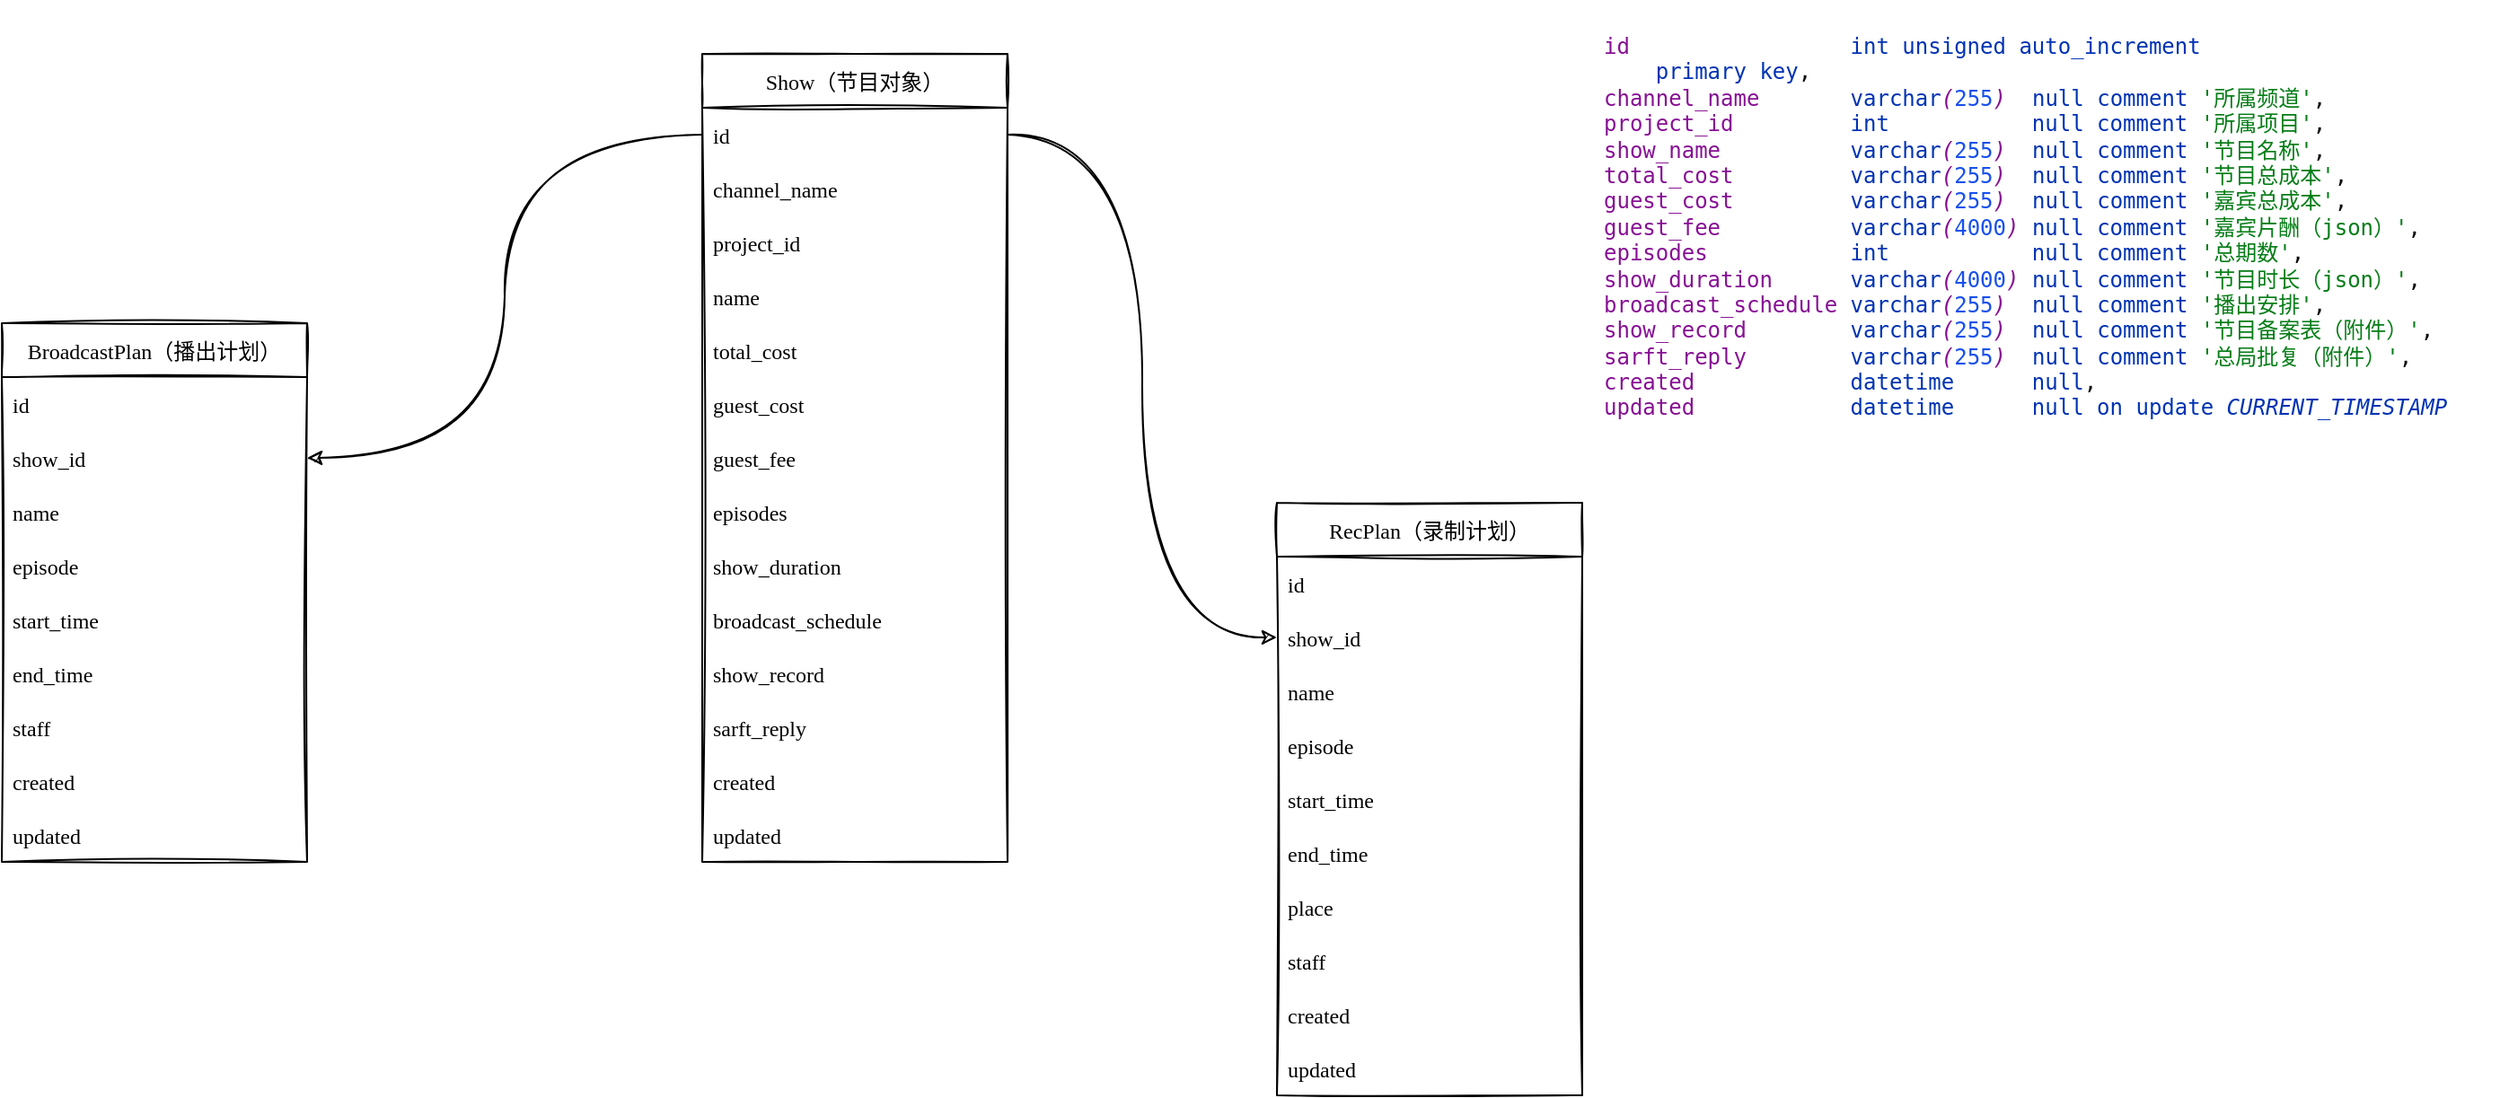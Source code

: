 <mxfile version="16.5.3" type="github">
  <diagram id="qeYEySQ6WYwCkoiApSsx" name="第 1 页">
    <mxGraphModel dx="899" dy="589" grid="1" gridSize="10" guides="1" tooltips="1" connect="1" arrows="1" fold="1" page="1" pageScale="1" pageWidth="827" pageHeight="1169" math="0" shadow="0">
      <root>
        <mxCell id="0" />
        <mxCell id="1" parent="0" />
        <mxCell id="CvzOd15_7W6yQIFkIitd-2" value="Show（节目对象）" style="swimlane;fontStyle=0;childLayout=stackLayout;horizontal=1;startSize=30;horizontalStack=0;resizeParent=1;resizeParentMax=0;resizeLast=0;collapsible=1;marginBottom=0;rounded=0;sketch=1;shadow=0;glass=0;swimlaneLine=1;fontFamily=Comic Sans MS;" vertex="1" parent="1">
          <mxGeometry x="520" y="40" width="170" height="450" as="geometry">
            <mxRectangle x="240" y="200" width="50" height="30" as="alternateBounds" />
          </mxGeometry>
        </mxCell>
        <mxCell id="CvzOd15_7W6yQIFkIitd-3" value="id" style="text;strokeColor=none;fillColor=none;align=left;verticalAlign=middle;spacingLeft=4;spacingRight=4;overflow=hidden;points=[[0,0.5],[1,0.5]];portConstraint=eastwest;rotatable=0;rounded=0;sketch=1;fontFamily=Comic Sans MS;" vertex="1" parent="CvzOd15_7W6yQIFkIitd-2">
          <mxGeometry y="30" width="170" height="30" as="geometry" />
        </mxCell>
        <mxCell id="CvzOd15_7W6yQIFkIitd-4" value="channel_name" style="text;strokeColor=none;fillColor=none;align=left;verticalAlign=middle;spacingLeft=4;spacingRight=4;overflow=hidden;points=[[0,0.5],[1,0.5]];portConstraint=eastwest;rotatable=0;rounded=0;sketch=1;fontFamily=Comic Sans MS;" vertex="1" parent="CvzOd15_7W6yQIFkIitd-2">
          <mxGeometry y="60" width="170" height="30" as="geometry" />
        </mxCell>
        <mxCell id="CvzOd15_7W6yQIFkIitd-55" value="project_id" style="text;strokeColor=none;fillColor=none;align=left;verticalAlign=middle;spacingLeft=4;spacingRight=4;overflow=hidden;points=[[0,0.5],[1,0.5]];portConstraint=eastwest;rotatable=0;rounded=0;sketch=1;fontFamily=Comic Sans MS;" vertex="1" parent="CvzOd15_7W6yQIFkIitd-2">
          <mxGeometry y="90" width="170" height="30" as="geometry" />
        </mxCell>
        <mxCell id="CvzOd15_7W6yQIFkIitd-5" value="name" style="text;strokeColor=none;fillColor=none;align=left;verticalAlign=middle;spacingLeft=4;spacingRight=4;overflow=hidden;points=[[0,0.5],[1,0.5]];portConstraint=eastwest;rotatable=0;rounded=0;sketch=1;fontFamily=Comic Sans MS;" vertex="1" parent="CvzOd15_7W6yQIFkIitd-2">
          <mxGeometry y="120" width="170" height="30" as="geometry" />
        </mxCell>
        <mxCell id="CvzOd15_7W6yQIFkIitd-17" value="total_cost" style="text;strokeColor=none;fillColor=none;align=left;verticalAlign=middle;spacingLeft=4;spacingRight=4;overflow=hidden;points=[[0,0.5],[1,0.5]];portConstraint=eastwest;rotatable=0;rounded=0;sketch=1;fontFamily=Comic Sans MS;" vertex="1" parent="CvzOd15_7W6yQIFkIitd-2">
          <mxGeometry y="150" width="170" height="30" as="geometry" />
        </mxCell>
        <mxCell id="CvzOd15_7W6yQIFkIitd-19" value="guest_cost" style="text;strokeColor=none;fillColor=none;align=left;verticalAlign=middle;spacingLeft=4;spacingRight=4;overflow=hidden;points=[[0,0.5],[1,0.5]];portConstraint=eastwest;rotatable=0;rounded=0;sketch=1;fontFamily=Comic Sans MS;" vertex="1" parent="CvzOd15_7W6yQIFkIitd-2">
          <mxGeometry y="180" width="170" height="30" as="geometry" />
        </mxCell>
        <mxCell id="CvzOd15_7W6yQIFkIitd-20" value="guest_fee" style="text;strokeColor=none;fillColor=none;align=left;verticalAlign=middle;spacingLeft=4;spacingRight=4;overflow=hidden;points=[[0,0.5],[1,0.5]];portConstraint=eastwest;rotatable=0;rounded=0;sketch=1;fontFamily=Comic Sans MS;" vertex="1" parent="CvzOd15_7W6yQIFkIitd-2">
          <mxGeometry y="210" width="170" height="30" as="geometry" />
        </mxCell>
        <mxCell id="CvzOd15_7W6yQIFkIitd-21" value="episodes" style="text;strokeColor=none;fillColor=none;align=left;verticalAlign=middle;spacingLeft=4;spacingRight=4;overflow=hidden;points=[[0,0.5],[1,0.5]];portConstraint=eastwest;rotatable=0;rounded=0;sketch=1;fontFamily=Comic Sans MS;" vertex="1" parent="CvzOd15_7W6yQIFkIitd-2">
          <mxGeometry y="240" width="170" height="30" as="geometry" />
        </mxCell>
        <mxCell id="CvzOd15_7W6yQIFkIitd-22" value="show_duration" style="text;strokeColor=none;fillColor=none;align=left;verticalAlign=middle;spacingLeft=4;spacingRight=4;overflow=hidden;points=[[0,0.5],[1,0.5]];portConstraint=eastwest;rotatable=0;rounded=0;sketch=1;fontFamily=Comic Sans MS;" vertex="1" parent="CvzOd15_7W6yQIFkIitd-2">
          <mxGeometry y="270" width="170" height="30" as="geometry" />
        </mxCell>
        <mxCell id="CvzOd15_7W6yQIFkIitd-23" value="broadcast_schedule" style="text;strokeColor=none;fillColor=none;align=left;verticalAlign=middle;spacingLeft=4;spacingRight=4;overflow=hidden;points=[[0,0.5],[1,0.5]];portConstraint=eastwest;rotatable=0;rounded=0;sketch=1;fontFamily=Comic Sans MS;" vertex="1" parent="CvzOd15_7W6yQIFkIitd-2">
          <mxGeometry y="300" width="170" height="30" as="geometry" />
        </mxCell>
        <mxCell id="CvzOd15_7W6yQIFkIitd-24" value="show_record" style="text;strokeColor=none;fillColor=none;align=left;verticalAlign=middle;spacingLeft=4;spacingRight=4;overflow=hidden;points=[[0,0.5],[1,0.5]];portConstraint=eastwest;rotatable=0;rounded=0;sketch=1;fontFamily=Comic Sans MS;" vertex="1" parent="CvzOd15_7W6yQIFkIitd-2">
          <mxGeometry y="330" width="170" height="30" as="geometry" />
        </mxCell>
        <mxCell id="CvzOd15_7W6yQIFkIitd-25" value="sarft_reply" style="text;strokeColor=none;fillColor=none;align=left;verticalAlign=middle;spacingLeft=4;spacingRight=4;overflow=hidden;points=[[0,0.5],[1,0.5]];portConstraint=eastwest;rotatable=0;rounded=0;sketch=1;fontFamily=Comic Sans MS;" vertex="1" parent="CvzOd15_7W6yQIFkIitd-2">
          <mxGeometry y="360" width="170" height="30" as="geometry" />
        </mxCell>
        <mxCell id="CvzOd15_7W6yQIFkIitd-26" value="created" style="text;strokeColor=none;fillColor=none;align=left;verticalAlign=middle;spacingLeft=4;spacingRight=4;overflow=hidden;points=[[0,0.5],[1,0.5]];portConstraint=eastwest;rotatable=0;rounded=0;sketch=1;fontFamily=Comic Sans MS;" vertex="1" parent="CvzOd15_7W6yQIFkIitd-2">
          <mxGeometry y="390" width="170" height="30" as="geometry" />
        </mxCell>
        <mxCell id="CvzOd15_7W6yQIFkIitd-27" value="updated" style="text;strokeColor=none;fillColor=none;align=left;verticalAlign=middle;spacingLeft=4;spacingRight=4;overflow=hidden;points=[[0,0.5],[1,0.5]];portConstraint=eastwest;rotatable=0;rounded=0;sketch=1;fontFamily=Comic Sans MS;" vertex="1" parent="CvzOd15_7W6yQIFkIitd-2">
          <mxGeometry y="420" width="170" height="30" as="geometry" />
        </mxCell>
        <mxCell id="CvzOd15_7W6yQIFkIitd-29" value="RecPlan（录制计划）" style="swimlane;fontStyle=0;childLayout=stackLayout;horizontal=1;startSize=30;horizontalStack=0;resizeParent=1;resizeParentMax=0;resizeLast=0;collapsible=1;marginBottom=0;rounded=0;sketch=1;fontFamily=Comic Sans MS;" vertex="1" parent="1">
          <mxGeometry x="840" y="290" width="170" height="330" as="geometry">
            <mxRectangle x="240" y="200" width="50" height="30" as="alternateBounds" />
          </mxGeometry>
        </mxCell>
        <mxCell id="CvzOd15_7W6yQIFkIitd-30" value="id" style="text;strokeColor=none;fillColor=none;align=left;verticalAlign=middle;spacingLeft=4;spacingRight=4;overflow=hidden;points=[[0,0.5],[1,0.5]];portConstraint=eastwest;rotatable=0;rounded=0;sketch=1;fontFamily=Comic Sans MS;" vertex="1" parent="CvzOd15_7W6yQIFkIitd-29">
          <mxGeometry y="30" width="170" height="30" as="geometry" />
        </mxCell>
        <mxCell id="CvzOd15_7W6yQIFkIitd-31" value="show_id" style="text;strokeColor=none;fillColor=none;align=left;verticalAlign=middle;spacingLeft=4;spacingRight=4;overflow=hidden;points=[[0,0.5],[1,0.5]];portConstraint=eastwest;rotatable=0;rounded=0;sketch=1;fontFamily=Comic Sans MS;" vertex="1" parent="CvzOd15_7W6yQIFkIitd-29">
          <mxGeometry y="60" width="170" height="30" as="geometry" />
        </mxCell>
        <mxCell id="CvzOd15_7W6yQIFkIitd-33" value="name" style="text;strokeColor=none;fillColor=none;align=left;verticalAlign=middle;spacingLeft=4;spacingRight=4;overflow=hidden;points=[[0,0.5],[1,0.5]];portConstraint=eastwest;rotatable=0;rounded=0;sketch=1;fontFamily=Comic Sans MS;" vertex="1" parent="CvzOd15_7W6yQIFkIitd-29">
          <mxGeometry y="90" width="170" height="30" as="geometry" />
        </mxCell>
        <mxCell id="CvzOd15_7W6yQIFkIitd-32" value="episode" style="text;strokeColor=none;fillColor=none;align=left;verticalAlign=middle;spacingLeft=4;spacingRight=4;overflow=hidden;points=[[0,0.5],[1,0.5]];portConstraint=eastwest;rotatable=0;rounded=0;sketch=1;fontFamily=Comic Sans MS;" vertex="1" parent="CvzOd15_7W6yQIFkIitd-29">
          <mxGeometry y="120" width="170" height="30" as="geometry" />
        </mxCell>
        <mxCell id="CvzOd15_7W6yQIFkIitd-34" value="start_time" style="text;strokeColor=none;fillColor=none;align=left;verticalAlign=middle;spacingLeft=4;spacingRight=4;overflow=hidden;points=[[0,0.5],[1,0.5]];portConstraint=eastwest;rotatable=0;rounded=0;sketch=1;fontFamily=Comic Sans MS;" vertex="1" parent="CvzOd15_7W6yQIFkIitd-29">
          <mxGeometry y="150" width="170" height="30" as="geometry" />
        </mxCell>
        <mxCell id="CvzOd15_7W6yQIFkIitd-35" value="end_time" style="text;strokeColor=none;fillColor=none;align=left;verticalAlign=middle;spacingLeft=4;spacingRight=4;overflow=hidden;points=[[0,0.5],[1,0.5]];portConstraint=eastwest;rotatable=0;rounded=0;sketch=1;fontFamily=Comic Sans MS;" vertex="1" parent="CvzOd15_7W6yQIFkIitd-29">
          <mxGeometry y="180" width="170" height="30" as="geometry" />
        </mxCell>
        <mxCell id="CvzOd15_7W6yQIFkIitd-36" value="place" style="text;strokeColor=none;fillColor=none;align=left;verticalAlign=middle;spacingLeft=4;spacingRight=4;overflow=hidden;points=[[0,0.5],[1,0.5]];portConstraint=eastwest;rotatable=0;rounded=0;sketch=1;fontFamily=Comic Sans MS;" vertex="1" parent="CvzOd15_7W6yQIFkIitd-29">
          <mxGeometry y="210" width="170" height="30" as="geometry" />
        </mxCell>
        <mxCell id="CvzOd15_7W6yQIFkIitd-37" value="staff" style="text;strokeColor=none;fillColor=none;align=left;verticalAlign=middle;spacingLeft=4;spacingRight=4;overflow=hidden;points=[[0,0.5],[1,0.5]];portConstraint=eastwest;rotatable=0;rounded=0;sketch=1;fontFamily=Comic Sans MS;" vertex="1" parent="CvzOd15_7W6yQIFkIitd-29">
          <mxGeometry y="240" width="170" height="30" as="geometry" />
        </mxCell>
        <mxCell id="CvzOd15_7W6yQIFkIitd-41" value="created" style="text;strokeColor=none;fillColor=none;align=left;verticalAlign=middle;spacingLeft=4;spacingRight=4;overflow=hidden;points=[[0,0.5],[1,0.5]];portConstraint=eastwest;rotatable=0;rounded=0;sketch=1;fontFamily=Comic Sans MS;" vertex="1" parent="CvzOd15_7W6yQIFkIitd-29">
          <mxGeometry y="270" width="170" height="30" as="geometry" />
        </mxCell>
        <mxCell id="CvzOd15_7W6yQIFkIitd-42" value="updated" style="text;strokeColor=none;fillColor=none;align=left;verticalAlign=middle;spacingLeft=4;spacingRight=4;overflow=hidden;points=[[0,0.5],[1,0.5]];portConstraint=eastwest;rotatable=0;rounded=0;sketch=1;fontFamily=Comic Sans MS;" vertex="1" parent="CvzOd15_7W6yQIFkIitd-29">
          <mxGeometry y="300" width="170" height="30" as="geometry" />
        </mxCell>
        <mxCell id="CvzOd15_7W6yQIFkIitd-43" value="BroadcastPlan（播出计划）" style="swimlane;fontStyle=0;childLayout=stackLayout;horizontal=1;startSize=30;horizontalStack=0;resizeParent=1;resizeParentMax=0;resizeLast=0;collapsible=1;marginBottom=0;rounded=0;sketch=1;fontFamily=Comic Sans MS;" vertex="1" parent="1">
          <mxGeometry x="130" y="190" width="170" height="300" as="geometry">
            <mxRectangle x="240" y="200" width="50" height="30" as="alternateBounds" />
          </mxGeometry>
        </mxCell>
        <mxCell id="CvzOd15_7W6yQIFkIitd-44" value="id" style="text;strokeColor=none;fillColor=none;align=left;verticalAlign=middle;spacingLeft=4;spacingRight=4;overflow=hidden;points=[[0,0.5],[1,0.5]];portConstraint=eastwest;rotatable=0;rounded=0;sketch=1;fontFamily=Comic Sans MS;" vertex="1" parent="CvzOd15_7W6yQIFkIitd-43">
          <mxGeometry y="30" width="170" height="30" as="geometry" />
        </mxCell>
        <mxCell id="CvzOd15_7W6yQIFkIitd-45" value="show_id" style="text;strokeColor=none;fillColor=none;align=left;verticalAlign=middle;spacingLeft=4;spacingRight=4;overflow=hidden;points=[[0,0.5],[1,0.5]];portConstraint=eastwest;rotatable=0;rounded=0;sketch=1;fontFamily=Comic Sans MS;" vertex="1" parent="CvzOd15_7W6yQIFkIitd-43">
          <mxGeometry y="60" width="170" height="30" as="geometry" />
        </mxCell>
        <mxCell id="CvzOd15_7W6yQIFkIitd-46" value="name" style="text;strokeColor=none;fillColor=none;align=left;verticalAlign=middle;spacingLeft=4;spacingRight=4;overflow=hidden;points=[[0,0.5],[1,0.5]];portConstraint=eastwest;rotatable=0;rounded=0;sketch=1;fontFamily=Comic Sans MS;" vertex="1" parent="CvzOd15_7W6yQIFkIitd-43">
          <mxGeometry y="90" width="170" height="30" as="geometry" />
        </mxCell>
        <mxCell id="CvzOd15_7W6yQIFkIitd-47" value="episode" style="text;strokeColor=none;fillColor=none;align=left;verticalAlign=middle;spacingLeft=4;spacingRight=4;overflow=hidden;points=[[0,0.5],[1,0.5]];portConstraint=eastwest;rotatable=0;rounded=0;sketch=1;fontFamily=Comic Sans MS;" vertex="1" parent="CvzOd15_7W6yQIFkIitd-43">
          <mxGeometry y="120" width="170" height="30" as="geometry" />
        </mxCell>
        <mxCell id="CvzOd15_7W6yQIFkIitd-48" value="start_time" style="text;strokeColor=none;fillColor=none;align=left;verticalAlign=middle;spacingLeft=4;spacingRight=4;overflow=hidden;points=[[0,0.5],[1,0.5]];portConstraint=eastwest;rotatable=0;rounded=0;sketch=1;fontFamily=Comic Sans MS;" vertex="1" parent="CvzOd15_7W6yQIFkIitd-43">
          <mxGeometry y="150" width="170" height="30" as="geometry" />
        </mxCell>
        <mxCell id="CvzOd15_7W6yQIFkIitd-49" value="end_time" style="text;strokeColor=none;fillColor=none;align=left;verticalAlign=middle;spacingLeft=4;spacingRight=4;overflow=hidden;points=[[0,0.5],[1,0.5]];portConstraint=eastwest;rotatable=0;rounded=0;sketch=1;fontFamily=Comic Sans MS;" vertex="1" parent="CvzOd15_7W6yQIFkIitd-43">
          <mxGeometry y="180" width="170" height="30" as="geometry" />
        </mxCell>
        <mxCell id="CvzOd15_7W6yQIFkIitd-51" value="staff" style="text;strokeColor=none;fillColor=none;align=left;verticalAlign=middle;spacingLeft=4;spacingRight=4;overflow=hidden;points=[[0,0.5],[1,0.5]];portConstraint=eastwest;rotatable=0;rounded=0;sketch=1;fontFamily=Comic Sans MS;" vertex="1" parent="CvzOd15_7W6yQIFkIitd-43">
          <mxGeometry y="210" width="170" height="30" as="geometry" />
        </mxCell>
        <mxCell id="CvzOd15_7W6yQIFkIitd-52" value="created" style="text;strokeColor=none;fillColor=none;align=left;verticalAlign=middle;spacingLeft=4;spacingRight=4;overflow=hidden;points=[[0,0.5],[1,0.5]];portConstraint=eastwest;rotatable=0;rounded=0;sketch=1;fontFamily=Comic Sans MS;" vertex="1" parent="CvzOd15_7W6yQIFkIitd-43">
          <mxGeometry y="240" width="170" height="30" as="geometry" />
        </mxCell>
        <mxCell id="CvzOd15_7W6yQIFkIitd-53" value="updated" style="text;strokeColor=none;fillColor=none;align=left;verticalAlign=middle;spacingLeft=4;spacingRight=4;overflow=hidden;points=[[0,0.5],[1,0.5]];portConstraint=eastwest;rotatable=0;rounded=0;sketch=1;fontFamily=Comic Sans MS;" vertex="1" parent="CvzOd15_7W6yQIFkIitd-43">
          <mxGeometry y="270" width="170" height="30" as="geometry" />
        </mxCell>
        <mxCell id="CvzOd15_7W6yQIFkIitd-77" style="edgeStyle=orthogonalEdgeStyle;rounded=0;orthogonalLoop=1;jettySize=auto;html=1;exitX=0;exitY=0.5;exitDx=0;exitDy=0;entryX=1;entryY=0.25;entryDx=0;entryDy=0;curved=1;sketch=1;fontFamily=Comic Sans MS;" edge="1" parent="1" source="CvzOd15_7W6yQIFkIitd-3" target="CvzOd15_7W6yQIFkIitd-43">
          <mxGeometry relative="1" as="geometry" />
        </mxCell>
        <mxCell id="CvzOd15_7W6yQIFkIitd-78" style="edgeStyle=orthogonalEdgeStyle;rounded=0;orthogonalLoop=1;jettySize=auto;html=1;exitX=1;exitY=0.5;exitDx=0;exitDy=0;entryX=0;entryY=0.5;entryDx=0;entryDy=0;curved=1;sketch=1;fontFamily=Comic Sans MS;" edge="1" parent="1" source="CvzOd15_7W6yQIFkIitd-3" target="CvzOd15_7W6yQIFkIitd-31">
          <mxGeometry relative="1" as="geometry" />
        </mxCell>
        <mxCell id="CvzOd15_7W6yQIFkIitd-79" value="&lt;pre style=&quot;background-color: #ffffff ; color: #080808 ; font-family: &amp;quot;menlo-regular&amp;quot; , monospace ; font-size: 9.0pt&quot;&gt;&lt;span style=&quot;color: #871094&quot;&gt;id                 &lt;/span&gt;&lt;span style=&quot;color: #0033b3&quot;&gt;int unsigned auto_increment&lt;br&gt;&lt;/span&gt;&lt;span style=&quot;color: #0033b3&quot;&gt;    primary key&lt;/span&gt;,&lt;br&gt;&lt;span style=&quot;color: #871094&quot;&gt;channel_name       &lt;/span&gt;&lt;span style=&quot;color: #0033b3&quot;&gt;varchar&lt;/span&gt;&lt;span style=&quot;color: #871094 ; font-style: italic&quot;&gt;(&lt;/span&gt;&lt;span style=&quot;color: #1750eb&quot;&gt;255&lt;/span&gt;&lt;span style=&quot;color: #871094 ; font-style: italic&quot;&gt;)  &lt;/span&gt;&lt;span style=&quot;color: #0033b3&quot;&gt;null comment &lt;/span&gt;&lt;span style=&quot;color: #067d17&quot;&gt;&#39;&lt;/span&gt;&lt;span style=&quot;color: #067d17 ; font-family: &amp;quot;.applesystemuifont&amp;quot;&quot;&gt;所属频道&lt;/span&gt;&lt;span style=&quot;color: #067d17&quot;&gt;&#39;&lt;/span&gt;,&lt;br&gt;&lt;span style=&quot;color: #871094&quot;&gt;project_id         &lt;/span&gt;&lt;span style=&quot;color: #0033b3&quot;&gt;int           null comment &lt;/span&gt;&lt;span style=&quot;color: #067d17&quot;&gt;&#39;&lt;/span&gt;&lt;span style=&quot;color: #067d17 ; font-family: &amp;quot;.applesystemuifont&amp;quot;&quot;&gt;所属项目&lt;/span&gt;&lt;span style=&quot;color: #067d17&quot;&gt;&#39;&lt;/span&gt;,&lt;br&gt;&lt;span style=&quot;color: #871094&quot;&gt;show_name          &lt;/span&gt;&lt;span style=&quot;color: #0033b3&quot;&gt;varchar&lt;/span&gt;&lt;span style=&quot;color: #871094 ; font-style: italic&quot;&gt;(&lt;/span&gt;&lt;span style=&quot;color: #1750eb&quot;&gt;255&lt;/span&gt;&lt;span style=&quot;color: #871094 ; font-style: italic&quot;&gt;)  &lt;/span&gt;&lt;span style=&quot;color: #0033b3&quot;&gt;null comment &lt;/span&gt;&lt;span style=&quot;color: #067d17&quot;&gt;&#39;&lt;/span&gt;&lt;span style=&quot;color: #067d17 ; font-family: &amp;quot;.applesystemuifont&amp;quot;&quot;&gt;节目名称&lt;/span&gt;&lt;span style=&quot;color: #067d17&quot;&gt;&#39;&lt;/span&gt;,&lt;br&gt;&lt;span style=&quot;color: #871094&quot;&gt;total_cost         &lt;/span&gt;&lt;span style=&quot;color: #0033b3&quot;&gt;varchar&lt;/span&gt;&lt;span style=&quot;color: #871094 ; font-style: italic&quot;&gt;(&lt;/span&gt;&lt;span style=&quot;color: #1750eb&quot;&gt;255&lt;/span&gt;&lt;span style=&quot;color: #871094 ; font-style: italic&quot;&gt;)  &lt;/span&gt;&lt;span style=&quot;color: #0033b3&quot;&gt;null comment &lt;/span&gt;&lt;span style=&quot;color: #067d17&quot;&gt;&#39;&lt;/span&gt;&lt;span style=&quot;color: #067d17 ; font-family: &amp;quot;.applesystemuifont&amp;quot;&quot;&gt;节目总成本&lt;/span&gt;&lt;span style=&quot;color: #067d17&quot;&gt;&#39;&lt;/span&gt;,&lt;br&gt;&lt;span style=&quot;color: #871094&quot;&gt;guest_cost         &lt;/span&gt;&lt;span style=&quot;color: #0033b3&quot;&gt;varchar&lt;/span&gt;&lt;span style=&quot;color: #871094 ; font-style: italic&quot;&gt;(&lt;/span&gt;&lt;span style=&quot;color: #1750eb&quot;&gt;255&lt;/span&gt;&lt;span style=&quot;color: #871094 ; font-style: italic&quot;&gt;)  &lt;/span&gt;&lt;span style=&quot;color: #0033b3&quot;&gt;null comment &lt;/span&gt;&lt;span style=&quot;color: #067d17&quot;&gt;&#39;&lt;/span&gt;&lt;span style=&quot;color: #067d17 ; font-family: &amp;quot;.applesystemuifont&amp;quot;&quot;&gt;嘉宾总成本&lt;/span&gt;&lt;span style=&quot;color: #067d17&quot;&gt;&#39;&lt;/span&gt;,&lt;br&gt;&lt;span style=&quot;color: #871094&quot;&gt;guest_fee          &lt;/span&gt;&lt;span style=&quot;color: #0033b3&quot;&gt;varchar&lt;/span&gt;&lt;span style=&quot;color: #871094 ; font-style: italic&quot;&gt;(&lt;/span&gt;&lt;span style=&quot;color: #1750eb&quot;&gt;4000&lt;/span&gt;&lt;span style=&quot;color: #871094 ; font-style: italic&quot;&gt;) &lt;/span&gt;&lt;span style=&quot;color: #0033b3&quot;&gt;null comment &lt;/span&gt;&lt;span style=&quot;color: #067d17&quot;&gt;&#39;&lt;/span&gt;&lt;span style=&quot;color: #067d17 ; font-family: &amp;quot;.applesystemuifont&amp;quot;&quot;&gt;嘉宾片酬（&lt;/span&gt;&lt;span style=&quot;color: #067d17&quot;&gt;json&lt;/span&gt;&lt;span style=&quot;color: #067d17 ; font-family: &amp;quot;.applesystemuifont&amp;quot;&quot;&gt;）&lt;/span&gt;&lt;span style=&quot;color: #067d17&quot;&gt;&#39;&lt;/span&gt;,&lt;br&gt;&lt;span style=&quot;color: #871094&quot;&gt;episodes           &lt;/span&gt;&lt;span style=&quot;color: #0033b3&quot;&gt;int           null comment &lt;/span&gt;&lt;span style=&quot;color: #067d17&quot;&gt;&#39;&lt;/span&gt;&lt;span style=&quot;color: #067d17 ; font-family: &amp;quot;.applesystemuifont&amp;quot;&quot;&gt;总期数&lt;/span&gt;&lt;span style=&quot;color: #067d17&quot;&gt;&#39;&lt;/span&gt;,&lt;br&gt;&lt;span style=&quot;color: #871094&quot;&gt;show_duration      &lt;/span&gt;&lt;span style=&quot;color: #0033b3&quot;&gt;varchar&lt;/span&gt;&lt;span style=&quot;color: #871094 ; font-style: italic&quot;&gt;(&lt;/span&gt;&lt;span style=&quot;color: #1750eb&quot;&gt;4000&lt;/span&gt;&lt;span style=&quot;color: #871094 ; font-style: italic&quot;&gt;) &lt;/span&gt;&lt;span style=&quot;color: #0033b3&quot;&gt;null comment &lt;/span&gt;&lt;span style=&quot;color: #067d17&quot;&gt;&#39;&lt;/span&gt;&lt;span style=&quot;color: #067d17 ; font-family: &amp;quot;.applesystemuifont&amp;quot;&quot;&gt;节目时长（&lt;/span&gt;&lt;span style=&quot;color: #067d17&quot;&gt;json&lt;/span&gt;&lt;span style=&quot;color: #067d17 ; font-family: &amp;quot;.applesystemuifont&amp;quot;&quot;&gt;）&lt;/span&gt;&lt;span style=&quot;color: #067d17&quot;&gt;&#39;&lt;/span&gt;,&lt;br&gt;&lt;span style=&quot;color: #871094&quot;&gt;broadcast_schedule &lt;/span&gt;&lt;span style=&quot;color: #0033b3&quot;&gt;varchar&lt;/span&gt;&lt;span style=&quot;color: #871094 ; font-style: italic&quot;&gt;(&lt;/span&gt;&lt;span style=&quot;color: #1750eb&quot;&gt;255&lt;/span&gt;&lt;span style=&quot;color: #871094 ; font-style: italic&quot;&gt;)  &lt;/span&gt;&lt;span style=&quot;color: #0033b3&quot;&gt;null comment &lt;/span&gt;&lt;span style=&quot;color: #067d17&quot;&gt;&#39;&lt;/span&gt;&lt;span style=&quot;color: #067d17 ; font-family: &amp;quot;.applesystemuifont&amp;quot;&quot;&gt;播出安排&lt;/span&gt;&lt;span style=&quot;color: #067d17&quot;&gt;&#39;&lt;/span&gt;,&lt;br&gt;&lt;span style=&quot;color: #871094&quot;&gt;show_record        &lt;/span&gt;&lt;span style=&quot;color: #0033b3&quot;&gt;varchar&lt;/span&gt;&lt;span style=&quot;color: #871094 ; font-style: italic&quot;&gt;(&lt;/span&gt;&lt;span style=&quot;color: #1750eb&quot;&gt;255&lt;/span&gt;&lt;span style=&quot;color: #871094 ; font-style: italic&quot;&gt;)  &lt;/span&gt;&lt;span style=&quot;color: #0033b3&quot;&gt;null comment &lt;/span&gt;&lt;span style=&quot;color: #067d17&quot;&gt;&#39;&lt;/span&gt;&lt;span style=&quot;color: #067d17 ; font-family: &amp;quot;.applesystemuifont&amp;quot;&quot;&gt;节目备案表（附件）&lt;/span&gt;&lt;span style=&quot;color: #067d17&quot;&gt;&#39;&lt;/span&gt;,&lt;br&gt;&lt;span style=&quot;color: #871094&quot;&gt;sarft_reply        &lt;/span&gt;&lt;span style=&quot;color: #0033b3&quot;&gt;varchar&lt;/span&gt;&lt;span style=&quot;color: #871094 ; font-style: italic&quot;&gt;(&lt;/span&gt;&lt;span style=&quot;color: #1750eb&quot;&gt;255&lt;/span&gt;&lt;span style=&quot;color: #871094 ; font-style: italic&quot;&gt;)  &lt;/span&gt;&lt;span style=&quot;color: #0033b3&quot;&gt;null comment &lt;/span&gt;&lt;span style=&quot;color: #067d17&quot;&gt;&#39;&lt;/span&gt;&lt;span style=&quot;color: #067d17 ; font-family: &amp;quot;.applesystemuifont&amp;quot;&quot;&gt;总局批复（附件）&lt;/span&gt;&lt;span style=&quot;color: #067d17&quot;&gt;&#39;&lt;/span&gt;,&lt;br&gt;&lt;span style=&quot;color: #871094&quot;&gt;created            &lt;/span&gt;&lt;span style=&quot;color: #0033b3&quot;&gt;datetime      null&lt;/span&gt;,&lt;br&gt;&lt;span style=&quot;color: #871094&quot;&gt;updated            &lt;/span&gt;&lt;span style=&quot;color: #0033b3&quot;&gt;datetime      null on update &lt;/span&gt;&lt;span style=&quot;color: #0033b3 ; font-style: italic&quot;&gt;CURRENT_TIMESTAMP&lt;/span&gt;&lt;/pre&gt;" style="text;whiteSpace=wrap;html=1;fontFamily=Helvetica;" vertex="1" parent="1">
          <mxGeometry x="1020" y="10" width="500" height="260" as="geometry" />
        </mxCell>
      </root>
    </mxGraphModel>
  </diagram>
</mxfile>
